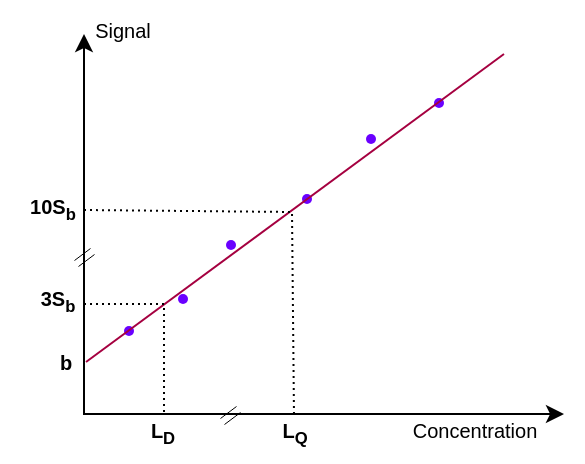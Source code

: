 <mxfile version="27.1.4">
  <diagram name="Page-1" id="eqfrWE6c0fWMHBoePVck">
    <mxGraphModel dx="703" dy="391" grid="1" gridSize="10" guides="1" tooltips="1" connect="1" arrows="1" fold="1" page="1" pageScale="1" pageWidth="827" pageHeight="1169" math="0" shadow="0">
      <root>
        <mxCell id="0" />
        <mxCell id="1" parent="0" />
        <mxCell id="bxwxST6YBkolYEyv7zZq-1" value="" style="endArrow=classic;html=1;rounded=0;startArrow=classic;startFill=1;" edge="1" parent="1">
          <mxGeometry width="50" height="50" relative="1" as="geometry">
            <mxPoint x="520" y="280" as="sourcePoint" />
            <mxPoint x="280" y="90" as="targetPoint" />
            <Array as="points">
              <mxPoint x="280" y="280" />
            </Array>
          </mxGeometry>
        </mxCell>
        <mxCell id="bxwxST6YBkolYEyv7zZq-4" value="" style="ellipse;whiteSpace=wrap;html=1;fillColor=#6a00ff;fontColor=#ffffff;strokeColor=none;" vertex="1" parent="1">
          <mxGeometry x="351" y="193" width="5" height="5" as="geometry" />
        </mxCell>
        <mxCell id="bxwxST6YBkolYEyv7zZq-5" value="" style="ellipse;whiteSpace=wrap;html=1;fillColor=#6a00ff;fontColor=#ffffff;strokeColor=none;" vertex="1" parent="1">
          <mxGeometry x="300" y="236" width="5" height="5" as="geometry" />
        </mxCell>
        <mxCell id="bxwxST6YBkolYEyv7zZq-7" value="" style="ellipse;whiteSpace=wrap;html=1;fillColor=#6a00ff;fontColor=#ffffff;strokeColor=none;" vertex="1" parent="1">
          <mxGeometry x="389" y="170" width="5" height="5" as="geometry" />
        </mxCell>
        <mxCell id="bxwxST6YBkolYEyv7zZq-8" value="" style="ellipse;whiteSpace=wrap;html=1;fillColor=#6a00ff;fontColor=#ffffff;strokeColor=none;" vertex="1" parent="1">
          <mxGeometry x="421" y="140" width="5" height="5" as="geometry" />
        </mxCell>
        <mxCell id="bxwxST6YBkolYEyv7zZq-9" value="" style="ellipse;whiteSpace=wrap;html=1;fillColor=#6a00ff;fontColor=#ffffff;strokeColor=none;" vertex="1" parent="1">
          <mxGeometry x="455" y="122" width="5" height="5" as="geometry" />
        </mxCell>
        <mxCell id="bxwxST6YBkolYEyv7zZq-10" value="" style="ellipse;whiteSpace=wrap;html=1;fillColor=#6a00ff;fontColor=#ffffff;strokeColor=none;" vertex="1" parent="1">
          <mxGeometry x="327" y="220" width="5" height="5" as="geometry" />
        </mxCell>
        <mxCell id="bxwxST6YBkolYEyv7zZq-11" value="" style="endArrow=none;html=1;rounded=0;fillColor=#d80073;strokeColor=#A50040;" edge="1" parent="1">
          <mxGeometry width="50" height="50" relative="1" as="geometry">
            <mxPoint x="281" y="254" as="sourcePoint" />
            <mxPoint x="490" y="100" as="targetPoint" />
          </mxGeometry>
        </mxCell>
        <mxCell id="bxwxST6YBkolYEyv7zZq-12" value="3S&lt;sub&gt;b&lt;/sub&gt;" style="text;html=1;align=center;verticalAlign=middle;whiteSpace=wrap;rounded=0;fontSize=10;fontStyle=1" vertex="1" parent="1">
          <mxGeometry x="247" y="212" width="40" height="21" as="geometry" />
        </mxCell>
        <mxCell id="bxwxST6YBkolYEyv7zZq-13" value="b" style="text;html=1;align=center;verticalAlign=middle;whiteSpace=wrap;rounded=0;fontSize=10;fontStyle=1" vertex="1" parent="1">
          <mxGeometry x="261" y="243" width="20" height="21" as="geometry" />
        </mxCell>
        <mxCell id="bxwxST6YBkolYEyv7zZq-14" value="10S&lt;sub&gt;b&lt;/sub&gt;" style="text;html=1;align=center;verticalAlign=middle;whiteSpace=wrap;rounded=0;fontSize=10;fontStyle=1" vertex="1" parent="1">
          <mxGeometry x="238" y="166" width="53" height="21" as="geometry" />
        </mxCell>
        <mxCell id="bxwxST6YBkolYEyv7zZq-15" value="Concentration" style="text;html=1;align=center;verticalAlign=middle;resizable=0;points=[];autosize=1;strokeColor=none;fillColor=none;fontSize=10;" vertex="1" parent="1">
          <mxGeometry x="430" y="273" width="90" height="30" as="geometry" />
        </mxCell>
        <mxCell id="bxwxST6YBkolYEyv7zZq-17" value="Signal" style="text;html=1;align=center;verticalAlign=middle;resizable=0;points=[];autosize=1;strokeColor=none;fillColor=none;fontSize=10;" vertex="1" parent="1">
          <mxGeometry x="274" y="73" width="50" height="30" as="geometry" />
        </mxCell>
        <mxCell id="bxwxST6YBkolYEyv7zZq-18" value="" style="endArrow=none;dashed=1;html=1;strokeWidth=1;rounded=0;dashPattern=1 2;" edge="1" parent="1">
          <mxGeometry width="50" height="50" relative="1" as="geometry">
            <mxPoint x="280" y="225" as="sourcePoint" />
            <mxPoint x="320" y="280" as="targetPoint" />
            <Array as="points">
              <mxPoint x="320" y="225" />
            </Array>
          </mxGeometry>
        </mxCell>
        <mxCell id="bxwxST6YBkolYEyv7zZq-19" value="" style="endArrow=none;dashed=1;html=1;strokeWidth=1;rounded=0;dashPattern=1 2;" edge="1" parent="1">
          <mxGeometry width="50" height="50" relative="1" as="geometry">
            <mxPoint x="280" y="178" as="sourcePoint" />
            <mxPoint x="385" y="281" as="targetPoint" />
            <Array as="points">
              <mxPoint x="384" y="179" />
            </Array>
          </mxGeometry>
        </mxCell>
        <mxCell id="bxwxST6YBkolYEyv7zZq-20" value="L&lt;sub&gt;D&lt;/sub&gt;" style="text;html=1;align=center;verticalAlign=middle;resizable=0;points=[];autosize=1;strokeColor=none;fillColor=none;fontStyle=1;fontSize=10;" vertex="1" parent="1">
          <mxGeometry x="299" y="274" width="40" height="30" as="geometry" />
        </mxCell>
        <mxCell id="bxwxST6YBkolYEyv7zZq-21" value="L&lt;sub&gt;Q&lt;/sub&gt;" style="text;html=1;align=center;verticalAlign=middle;resizable=0;points=[];autosize=1;strokeColor=none;fillColor=none;fontStyle=1;fontSize=10;" vertex="1" parent="1">
          <mxGeometry x="365" y="274" width="40" height="30" as="geometry" />
        </mxCell>
        <mxCell id="bxwxST6YBkolYEyv7zZq-24" value="" style="group" vertex="1" connectable="0" parent="1">
          <mxGeometry x="348" y="276" width="10" height="9" as="geometry" />
        </mxCell>
        <mxCell id="bxwxST6YBkolYEyv7zZq-22" value="" style="endArrow=none;html=1;rounded=0;strokeWidth=0.5;" edge="1" parent="bxwxST6YBkolYEyv7zZq-24">
          <mxGeometry width="50" height="50" relative="1" as="geometry">
            <mxPoint x="2" y="9" as="sourcePoint" />
            <mxPoint x="10" y="3" as="targetPoint" />
          </mxGeometry>
        </mxCell>
        <mxCell id="bxwxST6YBkolYEyv7zZq-23" value="" style="endArrow=none;html=1;rounded=0;strokeWidth=0.5;" edge="1" parent="bxwxST6YBkolYEyv7zZq-24">
          <mxGeometry width="50" height="50" relative="1" as="geometry">
            <mxPoint y="6" as="sourcePoint" />
            <mxPoint x="8" as="targetPoint" />
          </mxGeometry>
        </mxCell>
        <mxCell id="bxwxST6YBkolYEyv7zZq-25" value="" style="group" vertex="1" connectable="0" parent="1">
          <mxGeometry x="275" y="197" width="10" height="9" as="geometry" />
        </mxCell>
        <mxCell id="bxwxST6YBkolYEyv7zZq-26" value="" style="endArrow=none;html=1;rounded=0;strokeWidth=0.5;" edge="1" parent="bxwxST6YBkolYEyv7zZq-25">
          <mxGeometry width="50" height="50" relative="1" as="geometry">
            <mxPoint x="2" y="9" as="sourcePoint" />
            <mxPoint x="10" y="3" as="targetPoint" />
          </mxGeometry>
        </mxCell>
        <mxCell id="bxwxST6YBkolYEyv7zZq-27" value="" style="endArrow=none;html=1;rounded=0;strokeWidth=0.5;" edge="1" parent="bxwxST6YBkolYEyv7zZq-25">
          <mxGeometry width="50" height="50" relative="1" as="geometry">
            <mxPoint y="6" as="sourcePoint" />
            <mxPoint x="8" as="targetPoint" />
          </mxGeometry>
        </mxCell>
      </root>
    </mxGraphModel>
  </diagram>
</mxfile>
